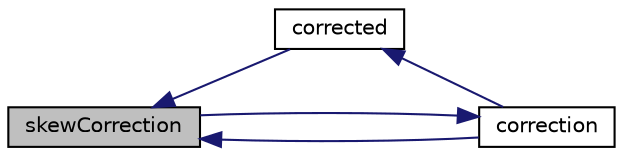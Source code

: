 digraph "skewCorrection"
{
  bgcolor="transparent";
  edge [fontname="Helvetica",fontsize="10",labelfontname="Helvetica",labelfontsize="10"];
  node [fontname="Helvetica",fontsize="10",shape=record];
  rankdir="LR";
  Node1 [label="skewCorrection",height=0.2,width=0.4,color="black", fillcolor="grey75", style="filled", fontcolor="black"];
  Node1 -> Node2 [dir="back",color="midnightblue",fontsize="10",style="solid",fontname="Helvetica"];
  Node2 [label="corrected",height=0.2,width=0.4,color="black",URL="$a02411.html#a38c3af2f484a71e2cedacc747beafdfc",tooltip="Return true if this scheme uses an explicit correction. "];
  Node2 -> Node3 [dir="back",color="midnightblue",fontsize="10",style="solid",fontname="Helvetica"];
  Node3 [label="correction",height=0.2,width=0.4,color="black",URL="$a02411.html#a575a424a2a3d61de0e8d6ad368b61be1",tooltip="Return the explicit correction to the face-interpolate. "];
  Node3 -> Node1 [dir="back",color="midnightblue",fontsize="10",style="solid",fontname="Helvetica"];
  Node1 -> Node3 [dir="back",color="midnightblue",fontsize="10",style="solid",fontname="Helvetica"];
}
